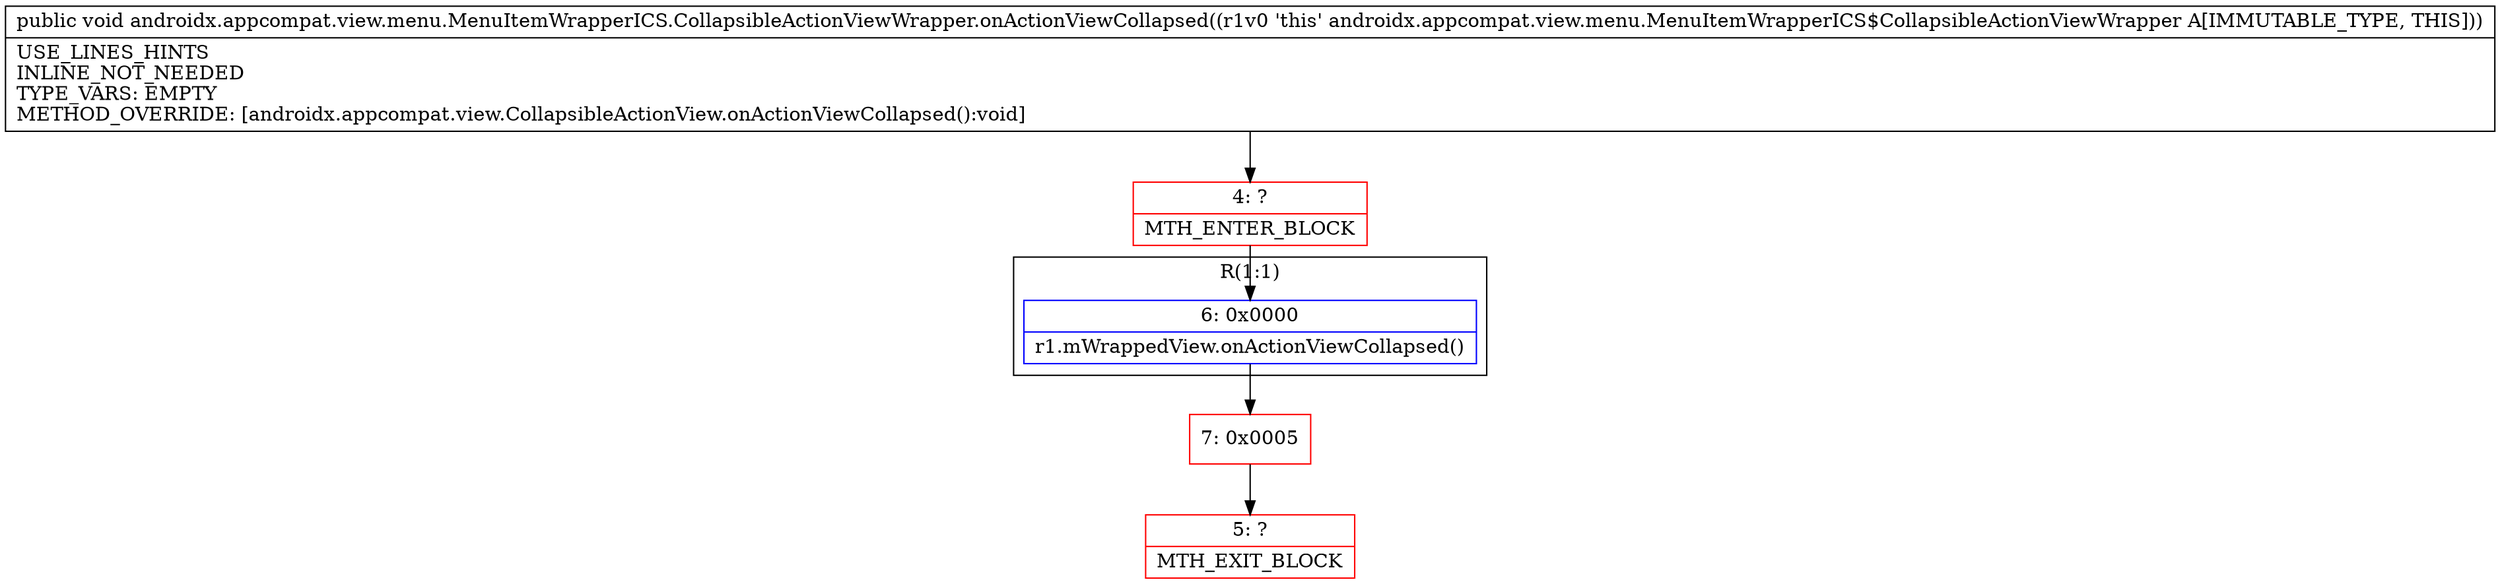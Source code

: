 digraph "CFG forandroidx.appcompat.view.menu.MenuItemWrapperICS.CollapsibleActionViewWrapper.onActionViewCollapsed()V" {
subgraph cluster_Region_42827808 {
label = "R(1:1)";
node [shape=record,color=blue];
Node_6 [shape=record,label="{6\:\ 0x0000|r1.mWrappedView.onActionViewCollapsed()\l}"];
}
Node_4 [shape=record,color=red,label="{4\:\ ?|MTH_ENTER_BLOCK\l}"];
Node_7 [shape=record,color=red,label="{7\:\ 0x0005}"];
Node_5 [shape=record,color=red,label="{5\:\ ?|MTH_EXIT_BLOCK\l}"];
MethodNode[shape=record,label="{public void androidx.appcompat.view.menu.MenuItemWrapperICS.CollapsibleActionViewWrapper.onActionViewCollapsed((r1v0 'this' androidx.appcompat.view.menu.MenuItemWrapperICS$CollapsibleActionViewWrapper A[IMMUTABLE_TYPE, THIS]))  | USE_LINES_HINTS\lINLINE_NOT_NEEDED\lTYPE_VARS: EMPTY\lMETHOD_OVERRIDE: [androidx.appcompat.view.CollapsibleActionView.onActionViewCollapsed():void]\l}"];
MethodNode -> Node_4;Node_6 -> Node_7;
Node_4 -> Node_6;
Node_7 -> Node_5;
}

